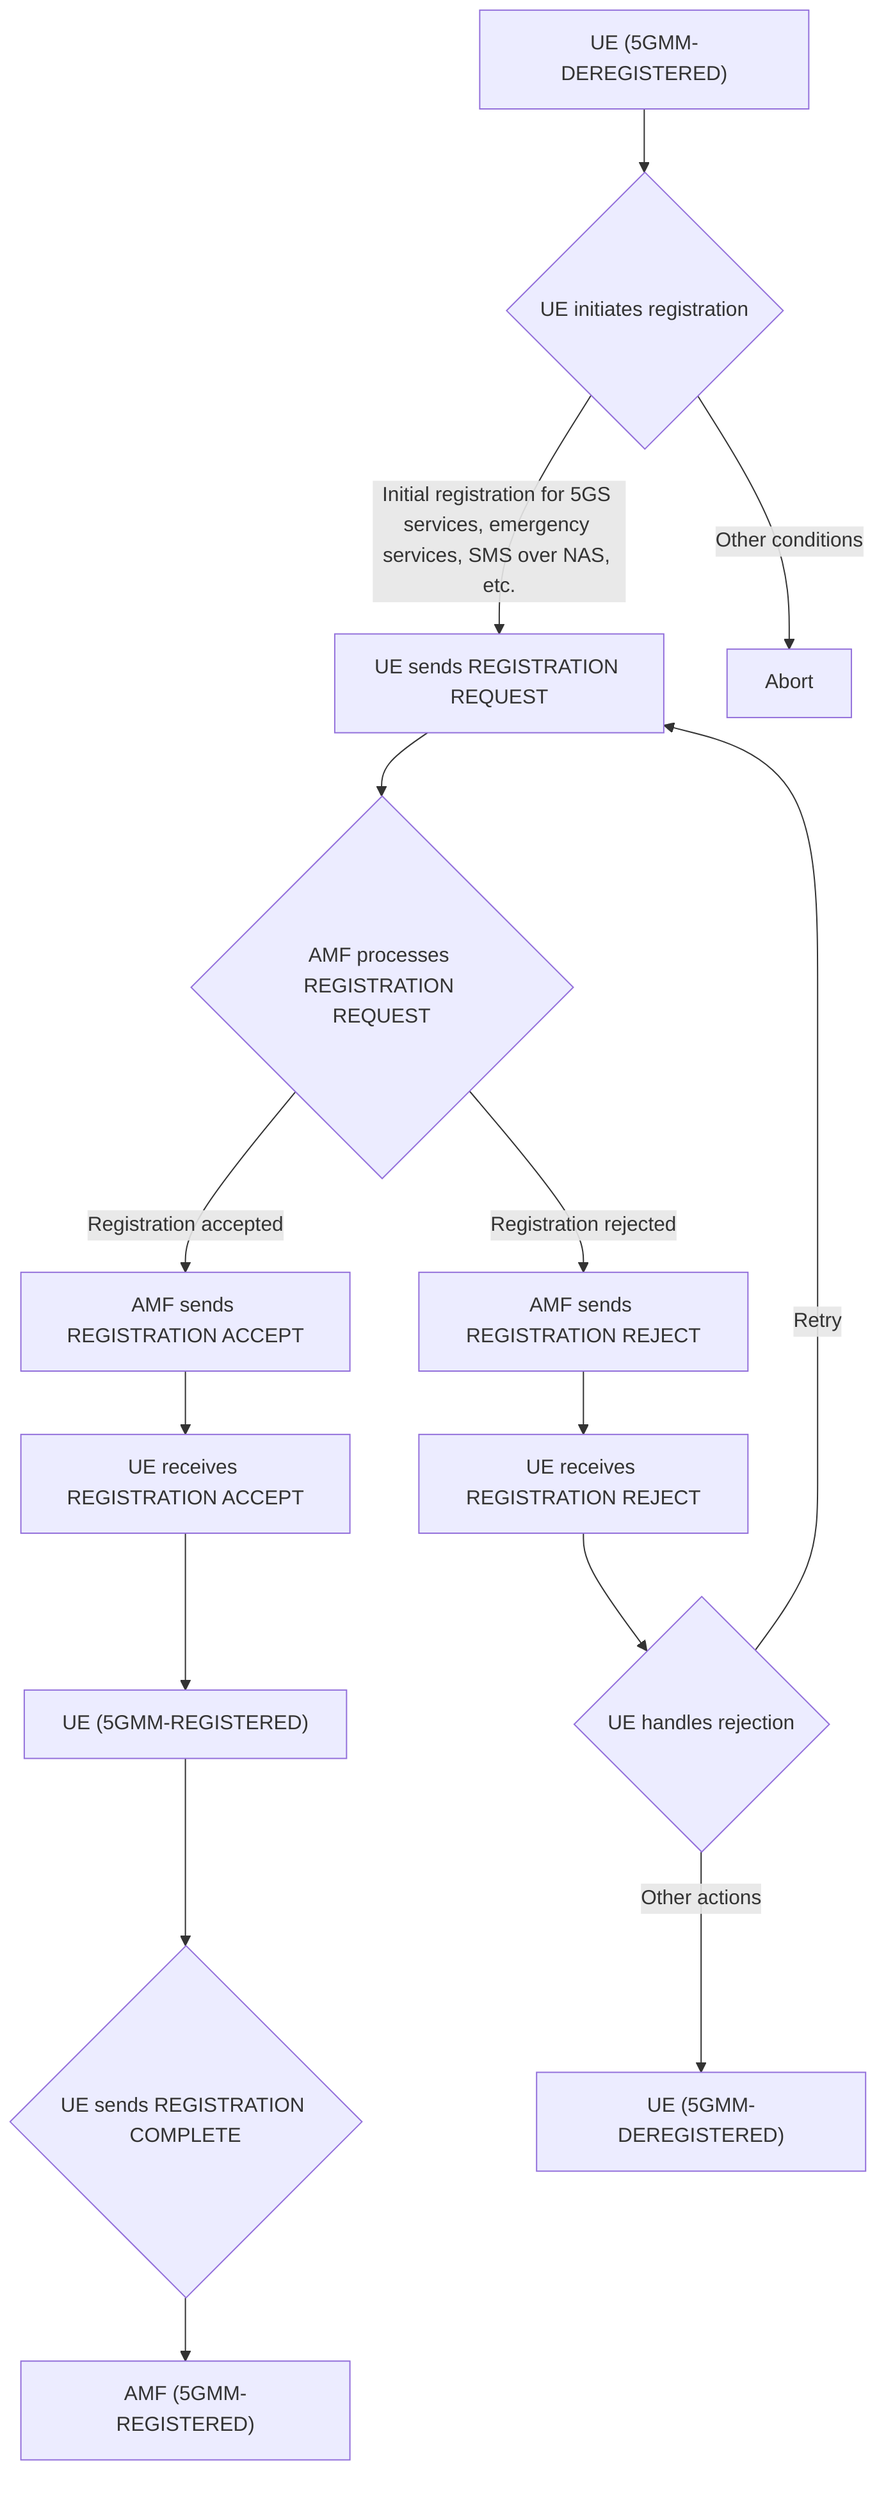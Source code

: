 graph TD
    A["UE (5GMM-DEREGISTERED)"] --> B{UE initiates registration};
    B -- "Initial registration for 5GS services, emergency services, SMS over NAS, etc." --> C["UE sends REGISTRATION REQUEST"];
    B -- "Other conditions" --> D["Abort"];
    C --> E{AMF processes REGISTRATION REQUEST};
    E -- "Registration accepted" --> F["AMF sends REGISTRATION ACCEPT"];
    E -- "Registration rejected" --> G["AMF sends REGISTRATION REJECT"];
    F --> H["UE receives REGISTRATION ACCEPT"];
    G --> I["UE receives REGISTRATION REJECT"];
    H --> J["UE (5GMM-REGISTERED)"];
    I --> K{UE handles rejection};
    K -- "Retry" --> C;
    K -- "Other actions" --> L["UE (5GMM-DEREGISTERED)"];
    J --> M{UE sends REGISTRATION COMPLETE};
    M --> N["AMF (5GMM-REGISTERED)"];